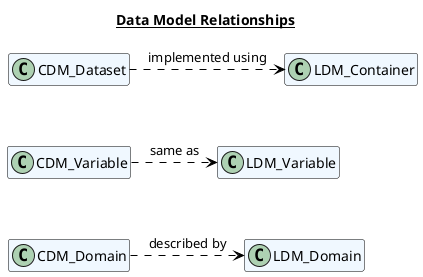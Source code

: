 @startuml
title __Data Model Relationships__
skinparam noteBackgroundColor beige
skinparam noteBorderColor black
skinparam class {
    BackgroundColor AliceBlue
    BorderColor Black
    ArrowColor Black
    AttributeIconSize 0
}
    hide members
    hide methods
        CDM_Dataset .> LDM_Container: implemented using
        CDM_Dataset -[Hidden]- CDM_Variable
        CDM_Variable .> LDM_Variable  : same as
        CDM_Variable -[Hidden]- CDM_Domain
        CDM_Domain .> LDM_Domain : described by

@enduml
